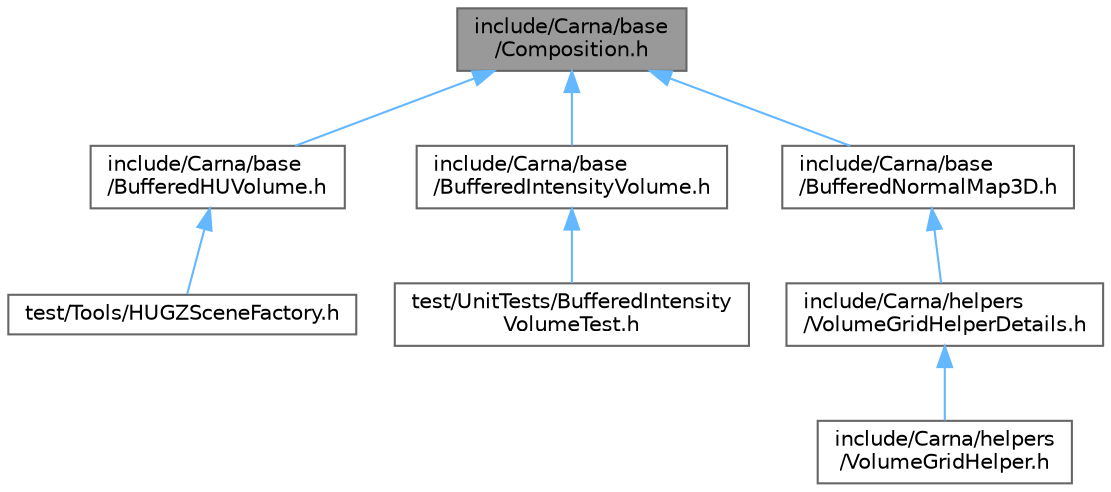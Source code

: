 digraph "include/Carna/base/Composition.h"
{
 // LATEX_PDF_SIZE
  bgcolor="transparent";
  edge [fontname=Helvetica,fontsize=10,labelfontname=Helvetica,labelfontsize=10];
  node [fontname=Helvetica,fontsize=10,shape=box,height=0.2,width=0.4];
  Node1 [id="Node000001",label="include/Carna/base\l/Composition.h",height=0.2,width=0.4,color="gray40", fillcolor="grey60", style="filled", fontcolor="black",tooltip="Defines Carna::base::Composition."];
  Node1 -> Node2 [id="edge1_Node000001_Node000002",dir="back",color="steelblue1",style="solid",tooltip=" "];
  Node2 [id="Node000002",label="include/Carna/base\l/BufferedHUVolume.h",height=0.2,width=0.4,color="grey40", fillcolor="white", style="filled",URL="$BufferedHUVolume_8h.html",tooltip="Defines Carna::base::BufferedHUVolume."];
  Node2 -> Node3 [id="edge2_Node000002_Node000003",dir="back",color="steelblue1",style="solid",tooltip=" "];
  Node3 [id="Node000003",label="test/Tools/HUGZSceneFactory.h",height=0.2,width=0.4,color="grey40", fillcolor="white", style="filled",URL="$HUGZSceneFactory_8h_source.html",tooltip=" "];
  Node1 -> Node4 [id="edge3_Node000001_Node000004",dir="back",color="steelblue1",style="solid",tooltip=" "];
  Node4 [id="Node000004",label="include/Carna/base\l/BufferedIntensityVolume.h",height=0.2,width=0.4,color="grey40", fillcolor="white", style="filled",URL="$BufferedIntensityVolume_8h.html",tooltip="Defines Carna::base::BufferedIntensityVolume."];
  Node4 -> Node5 [id="edge4_Node000004_Node000005",dir="back",color="steelblue1",style="solid",tooltip=" "];
  Node5 [id="Node000005",label="test/UnitTests/BufferedIntensity\lVolumeTest.h",height=0.2,width=0.4,color="grey40", fillcolor="white", style="filled",URL="$BufferedIntensityVolumeTest_8h_source.html",tooltip=" "];
  Node1 -> Node6 [id="edge5_Node000001_Node000006",dir="back",color="steelblue1",style="solid",tooltip=" "];
  Node6 [id="Node000006",label="include/Carna/base\l/BufferedNormalMap3D.h",height=0.2,width=0.4,color="grey40", fillcolor="white", style="filled",URL="$BufferedNormalMap3D_8h.html",tooltip="Defines Carna::base::BufferedNormalMap3D."];
  Node6 -> Node7 [id="edge6_Node000006_Node000007",dir="back",color="steelblue1",style="solid",tooltip=" "];
  Node7 [id="Node000007",label="include/Carna/helpers\l/VolumeGridHelperDetails.h",height=0.2,width=0.4,color="grey40", fillcolor="white", style="filled",URL="$VolumeGridHelperDetails_8h.html",tooltip="Defines Carna::helpers::details::VolumeGridHelper."];
  Node7 -> Node8 [id="edge7_Node000007_Node000008",dir="back",color="steelblue1",style="solid",tooltip=" "];
  Node8 [id="Node000008",label="include/Carna/helpers\l/VolumeGridHelper.h",height=0.2,width=0.4,color="grey40", fillcolor="white", style="filled",URL="$VolumeGridHelper_8h.html",tooltip="Defines Carna::helpers::VolumeGridHelper."];
}
